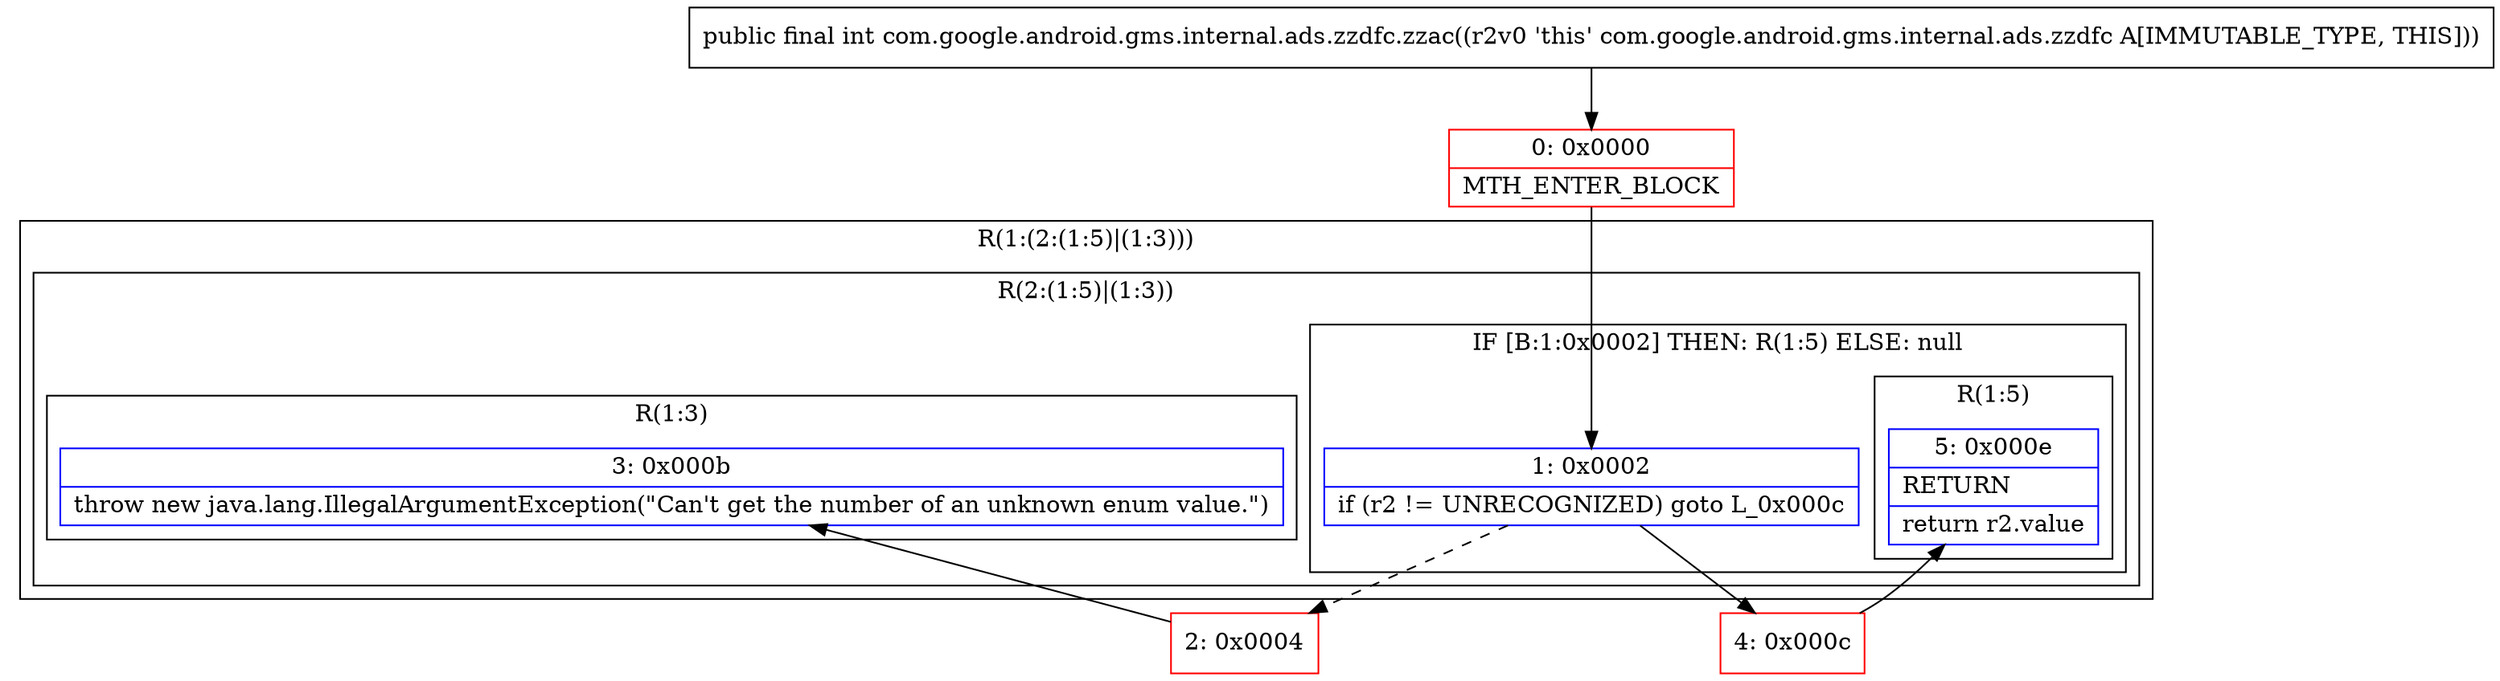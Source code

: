 digraph "CFG forcom.google.android.gms.internal.ads.zzdfc.zzac()I" {
subgraph cluster_Region_239435946 {
label = "R(1:(2:(1:5)|(1:3)))";
node [shape=record,color=blue];
subgraph cluster_Region_191018942 {
label = "R(2:(1:5)|(1:3))";
node [shape=record,color=blue];
subgraph cluster_IfRegion_31423805 {
label = "IF [B:1:0x0002] THEN: R(1:5) ELSE: null";
node [shape=record,color=blue];
Node_1 [shape=record,label="{1\:\ 0x0002|if (r2 != UNRECOGNIZED) goto L_0x000c\l}"];
subgraph cluster_Region_958272932 {
label = "R(1:5)";
node [shape=record,color=blue];
Node_5 [shape=record,label="{5\:\ 0x000e|RETURN\l|return r2.value\l}"];
}
}
subgraph cluster_Region_461144829 {
label = "R(1:3)";
node [shape=record,color=blue];
Node_3 [shape=record,label="{3\:\ 0x000b|throw new java.lang.IllegalArgumentException(\"Can't get the number of an unknown enum value.\")\l}"];
}
}
}
Node_0 [shape=record,color=red,label="{0\:\ 0x0000|MTH_ENTER_BLOCK\l}"];
Node_2 [shape=record,color=red,label="{2\:\ 0x0004}"];
Node_4 [shape=record,color=red,label="{4\:\ 0x000c}"];
MethodNode[shape=record,label="{public final int com.google.android.gms.internal.ads.zzdfc.zzac((r2v0 'this' com.google.android.gms.internal.ads.zzdfc A[IMMUTABLE_TYPE, THIS])) }"];
MethodNode -> Node_0;
Node_1 -> Node_2[style=dashed];
Node_1 -> Node_4;
Node_0 -> Node_1;
Node_2 -> Node_3;
Node_4 -> Node_5;
}

